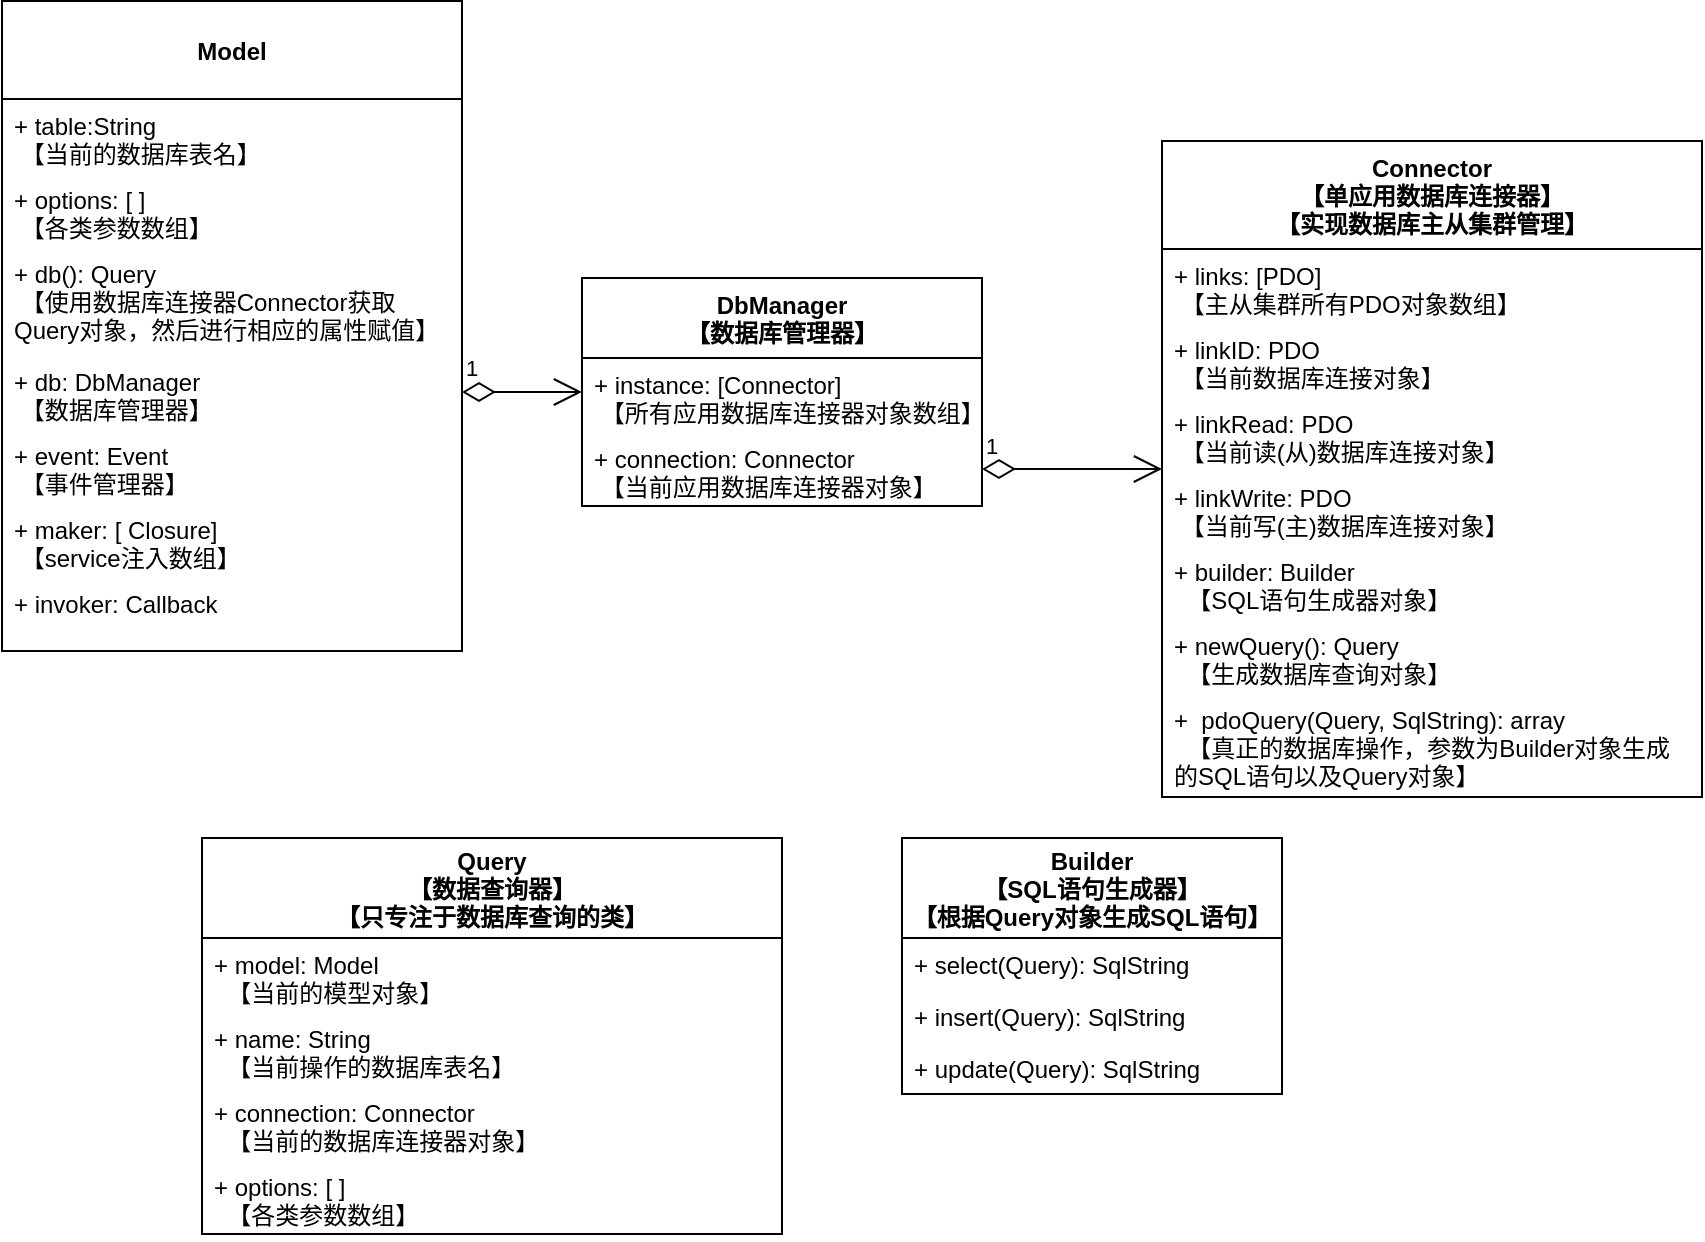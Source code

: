<mxfile version="20.8.16" type="device"><diagram name="第 1 页" id="ydLH8v3oJ8I_oRVHumHn"><mxGraphModel dx="1036" dy="606" grid="1" gridSize="10" guides="1" tooltips="1" connect="1" arrows="1" fold="1" page="1" pageScale="1" pageWidth="3300" pageHeight="4681" math="0" shadow="0"><root><mxCell id="0"/><mxCell id="1" parent="0"/><mxCell id="z1lMBFEBe89PkjXBXftu-6" value="Connector&#10;【单应用数据库连接器】&#10;【实现数据库主从集群管理】" style="swimlane;fontStyle=1;childLayout=stackLayout;horizontal=1;startSize=54;fillColor=none;horizontalStack=0;resizeParent=1;resizeParentMax=0;resizeLast=0;collapsible=1;marginBottom=0;" vertex="1" parent="1"><mxGeometry x="730" y="211.5" width="270" height="328" as="geometry"><mxRectangle x="670" y="139" width="230" height="54" as="alternateBounds"/></mxGeometry></mxCell><mxCell id="z1lMBFEBe89PkjXBXftu-7" value="+ links: [PDO]&#10; 【主从集群所有PDO对象数组】" style="text;strokeColor=none;fillColor=none;align=left;verticalAlign=top;spacingLeft=4;spacingRight=4;overflow=hidden;rotatable=0;points=[[0,0.5],[1,0.5]];portConstraint=eastwest;" vertex="1" parent="z1lMBFEBe89PkjXBXftu-6"><mxGeometry y="54" width="270" height="37" as="geometry"/></mxCell><mxCell id="z1lMBFEBe89PkjXBXftu-8" value="+ linkID: PDO&#10; 【当前数据库连接对象】" style="text;strokeColor=none;fillColor=none;align=left;verticalAlign=top;spacingLeft=4;spacingRight=4;overflow=hidden;rotatable=0;points=[[0,0.5],[1,0.5]];portConstraint=eastwest;" vertex="1" parent="z1lMBFEBe89PkjXBXftu-6"><mxGeometry y="91" width="270" height="37" as="geometry"/></mxCell><mxCell id="z1lMBFEBe89PkjXBXftu-9" value="+ linkRead: PDO&#10; 【当前读(从)数据库连接对象】" style="text;strokeColor=none;fillColor=none;align=left;verticalAlign=top;spacingLeft=4;spacingRight=4;overflow=hidden;rotatable=0;points=[[0,0.5],[1,0.5]];portConstraint=eastwest;" vertex="1" parent="z1lMBFEBe89PkjXBXftu-6"><mxGeometry y="128" width="270" height="37" as="geometry"/></mxCell><mxCell id="z1lMBFEBe89PkjXBXftu-10" value="+ linkWrite: PDO&#10; 【当前写(主)数据库连接对象】" style="text;strokeColor=none;fillColor=none;align=left;verticalAlign=top;spacingLeft=4;spacingRight=4;overflow=hidden;rotatable=0;points=[[0,0.5],[1,0.5]];portConstraint=eastwest;" vertex="1" parent="z1lMBFEBe89PkjXBXftu-6"><mxGeometry y="165" width="270" height="37" as="geometry"/></mxCell><mxCell id="z1lMBFEBe89PkjXBXftu-60" value="+ builder: Builder&#10;  【SQL语句生成器对象】" style="text;strokeColor=none;fillColor=none;align=left;verticalAlign=top;spacingLeft=4;spacingRight=4;overflow=hidden;rotatable=0;points=[[0,0.5],[1,0.5]];portConstraint=eastwest;" vertex="1" parent="z1lMBFEBe89PkjXBXftu-6"><mxGeometry y="202" width="270" height="37" as="geometry"/></mxCell><mxCell id="z1lMBFEBe89PkjXBXftu-54" value="+ newQuery(): Query&#10;  【生成数据库查询对象】" style="text;strokeColor=none;fillColor=none;align=left;verticalAlign=top;spacingLeft=4;spacingRight=4;overflow=hidden;rotatable=0;points=[[0,0.5],[1,0.5]];portConstraint=eastwest;" vertex="1" parent="z1lMBFEBe89PkjXBXftu-6"><mxGeometry y="239" width="270" height="37" as="geometry"/></mxCell><mxCell id="z1lMBFEBe89PkjXBXftu-61" value="+  pdoQuery(Query, SqlString): array&#10;  【真正的数据库操作，参数为Builder对象生成&#10;的SQL语句以及Query对象】" style="text;strokeColor=none;fillColor=none;align=left;verticalAlign=top;spacingLeft=4;spacingRight=4;overflow=hidden;rotatable=0;points=[[0,0.5],[1,0.5]];portConstraint=eastwest;" vertex="1" parent="z1lMBFEBe89PkjXBXftu-6"><mxGeometry y="276" width="270" height="52" as="geometry"/></mxCell><mxCell id="z1lMBFEBe89PkjXBXftu-15" value="DbManager&#10;【数据库管理器】" style="swimlane;fontStyle=1;childLayout=stackLayout;horizontal=1;startSize=40;fillColor=none;horizontalStack=0;resizeParent=1;resizeParentMax=0;resizeLast=0;collapsible=1;marginBottom=0;" vertex="1" parent="1"><mxGeometry x="440" y="280" width="200" height="114" as="geometry"><mxRectangle x="380" y="146" width="140" height="40" as="alternateBounds"/></mxGeometry></mxCell><mxCell id="z1lMBFEBe89PkjXBXftu-16" value="+ instance: [Connector]&#10; 【所有应用数据库连接器对象数组】" style="text;strokeColor=none;fillColor=none;align=left;verticalAlign=top;spacingLeft=4;spacingRight=4;overflow=hidden;rotatable=0;points=[[0,0.5],[1,0.5]];portConstraint=eastwest;" vertex="1" parent="z1lMBFEBe89PkjXBXftu-15"><mxGeometry y="40" width="200" height="37" as="geometry"/></mxCell><mxCell id="z1lMBFEBe89PkjXBXftu-17" value="+ connection: Connector&#10; 【当前应用数据库连接器对象】" style="text;strokeColor=none;fillColor=none;align=left;verticalAlign=top;spacingLeft=4;spacingRight=4;overflow=hidden;rotatable=0;points=[[0,0.5],[1,0.5]];portConstraint=eastwest;" vertex="1" parent="z1lMBFEBe89PkjXBXftu-15"><mxGeometry y="77" width="200" height="37" as="geometry"/></mxCell><mxCell id="z1lMBFEBe89PkjXBXftu-32" value="Model" style="swimlane;fontStyle=1;childLayout=stackLayout;horizontal=1;startSize=49;fillColor=none;horizontalStack=0;resizeParent=1;resizeParentMax=0;resizeLast=0;collapsible=1;marginBottom=0;" vertex="1" parent="1"><mxGeometry x="150" y="141.5" width="230" height="325" as="geometry"><mxRectangle x="150" y="141.5" width="70" height="49" as="alternateBounds"/></mxGeometry></mxCell><mxCell id="z1lMBFEBe89PkjXBXftu-49" value="+ table:String&#10; 【当前的数据库表名】" style="text;strokeColor=none;fillColor=none;align=left;verticalAlign=top;spacingLeft=4;spacingRight=4;overflow=hidden;rotatable=0;points=[[0,0.5],[1,0.5]];portConstraint=eastwest;" vertex="1" parent="z1lMBFEBe89PkjXBXftu-32"><mxGeometry y="49" width="230" height="37" as="geometry"/></mxCell><mxCell id="z1lMBFEBe89PkjXBXftu-33" value="+ options: [ ]&#10; 【各类参数数组】" style="text;strokeColor=none;fillColor=none;align=left;verticalAlign=top;spacingLeft=4;spacingRight=4;overflow=hidden;rotatable=0;points=[[0,0.5],[1,0.5]];portConstraint=eastwest;" vertex="1" parent="z1lMBFEBe89PkjXBXftu-32"><mxGeometry y="86" width="230" height="37" as="geometry"/></mxCell><mxCell id="z1lMBFEBe89PkjXBXftu-35" value="+ db(): Query&#10; 【使用数据库连接器Connector获取&#10;Query对象，然后进行相应的属性赋值】" style="text;strokeColor=none;fillColor=none;align=left;verticalAlign=top;spacingLeft=4;spacingRight=4;overflow=hidden;rotatable=0;points=[[0,0.5],[1,0.5]];portConstraint=eastwest;" vertex="1" parent="z1lMBFEBe89PkjXBXftu-32"><mxGeometry y="123" width="230" height="54" as="geometry"/></mxCell><mxCell id="z1lMBFEBe89PkjXBXftu-34" value="+ db: DbManager&#10; 【数据库管理器】" style="text;strokeColor=none;fillColor=none;align=left;verticalAlign=top;spacingLeft=4;spacingRight=4;overflow=hidden;rotatable=0;points=[[0,0.5],[1,0.5]];portConstraint=eastwest;" vertex="1" parent="z1lMBFEBe89PkjXBXftu-32"><mxGeometry y="177" width="230" height="37" as="geometry"/></mxCell><mxCell id="z1lMBFEBe89PkjXBXftu-42" value="+ event: Event&#10; 【事件管理器】" style="text;strokeColor=none;fillColor=none;align=left;verticalAlign=top;spacingLeft=4;spacingRight=4;overflow=hidden;rotatable=0;points=[[0,0.5],[1,0.5]];portConstraint=eastwest;" vertex="1" parent="z1lMBFEBe89PkjXBXftu-32"><mxGeometry y="214" width="230" height="37" as="geometry"/></mxCell><mxCell id="z1lMBFEBe89PkjXBXftu-41" value="+ maker: [ Closure]&#10; 【service注入数组】" style="text;strokeColor=none;fillColor=none;align=left;verticalAlign=top;spacingLeft=4;spacingRight=4;overflow=hidden;rotatable=0;points=[[0,0.5],[1,0.5]];portConstraint=eastwest;" vertex="1" parent="z1lMBFEBe89PkjXBXftu-32"><mxGeometry y="251" width="230" height="37" as="geometry"/></mxCell><mxCell id="z1lMBFEBe89PkjXBXftu-40" value="+ invoker: Callback" style="text;strokeColor=none;fillColor=none;align=left;verticalAlign=top;spacingLeft=4;spacingRight=4;overflow=hidden;rotatable=0;points=[[0,0.5],[1,0.5]];portConstraint=eastwest;" vertex="1" parent="z1lMBFEBe89PkjXBXftu-32"><mxGeometry y="288" width="230" height="37" as="geometry"/></mxCell><mxCell id="z1lMBFEBe89PkjXBXftu-39" value="1" style="endArrow=open;html=1;endSize=12;startArrow=diamondThin;startSize=14;startFill=0;edgeStyle=orthogonalEdgeStyle;align=left;verticalAlign=bottom;rounded=0;exitX=1;exitY=0.5;exitDx=0;exitDy=0;entryX=0;entryY=0.5;entryDx=0;entryDy=0;" edge="1" parent="1" source="z1lMBFEBe89PkjXBXftu-17" target="z1lMBFEBe89PkjXBXftu-6"><mxGeometry x="-1" y="3" relative="1" as="geometry"><mxPoint x="610" y="380" as="sourcePoint"/><mxPoint x="650" y="166" as="targetPoint"/></mxGeometry></mxCell><mxCell id="z1lMBFEBe89PkjXBXftu-43" value="1" style="endArrow=open;html=1;endSize=12;startArrow=diamondThin;startSize=14;startFill=0;edgeStyle=orthogonalEdgeStyle;align=left;verticalAlign=bottom;rounded=0;entryX=0;entryY=0.5;entryDx=0;entryDy=0;" edge="1" parent="1" source="z1lMBFEBe89PkjXBXftu-34" target="z1lMBFEBe89PkjXBXftu-15"><mxGeometry x="-1" y="3" relative="1" as="geometry"><mxPoint x="440" y="330" as="sourcePoint"/><mxPoint x="360" y="165" as="targetPoint"/></mxGeometry></mxCell><mxCell id="z1lMBFEBe89PkjXBXftu-50" value="Query&#10;【数据查询器】&#10;【只专注于数据库查询的类】" style="swimlane;fontStyle=1;childLayout=stackLayout;horizontal=1;startSize=50;fillColor=none;horizontalStack=0;resizeParent=1;resizeParentMax=0;resizeLast=0;collapsible=1;marginBottom=0;" vertex="1" parent="1"><mxGeometry x="250" y="560" width="290" height="198" as="geometry"><mxRectangle x="1000" y="330" width="120" height="40" as="alternateBounds"/></mxGeometry></mxCell><mxCell id="z1lMBFEBe89PkjXBXftu-51" value="+ model: Model&#10;  【当前的模型对象】" style="text;strokeColor=none;fillColor=none;align=left;verticalAlign=top;spacingLeft=4;spacingRight=4;overflow=hidden;rotatable=0;points=[[0,0.5],[1,0.5]];portConstraint=eastwest;" vertex="1" parent="z1lMBFEBe89PkjXBXftu-50"><mxGeometry y="50" width="290" height="37" as="geometry"/></mxCell><mxCell id="z1lMBFEBe89PkjXBXftu-52" value="+ name: String&#10;  【当前操作的数据库表名】" style="text;strokeColor=none;fillColor=none;align=left;verticalAlign=top;spacingLeft=4;spacingRight=4;overflow=hidden;rotatable=0;points=[[0,0.5],[1,0.5]];portConstraint=eastwest;" vertex="1" parent="z1lMBFEBe89PkjXBXftu-50"><mxGeometry y="87" width="290" height="37" as="geometry"/></mxCell><mxCell id="z1lMBFEBe89PkjXBXftu-53" value="+ connection: Connector&#10;  【当前的数据库连接器对象】" style="text;strokeColor=none;fillColor=none;align=left;verticalAlign=top;spacingLeft=4;spacingRight=4;overflow=hidden;rotatable=0;points=[[0,0.5],[1,0.5]];portConstraint=eastwest;" vertex="1" parent="z1lMBFEBe89PkjXBXftu-50"><mxGeometry y="124" width="290" height="37" as="geometry"/></mxCell><mxCell id="z1lMBFEBe89PkjXBXftu-55" value="+ options: [ ]&#10;  【各类参数数组】" style="text;strokeColor=none;fillColor=none;align=left;verticalAlign=top;spacingLeft=4;spacingRight=4;overflow=hidden;rotatable=0;points=[[0,0.5],[1,0.5]];portConstraint=eastwest;" vertex="1" parent="z1lMBFEBe89PkjXBXftu-50"><mxGeometry y="161" width="290" height="37" as="geometry"/></mxCell><mxCell id="z1lMBFEBe89PkjXBXftu-56" value="Builder&#10;【SQL语句生成器】&#10;【根据Query对象生成SQL语句】" style="swimlane;fontStyle=1;childLayout=stackLayout;horizontal=1;startSize=50;fillColor=none;horizontalStack=0;resizeParent=1;resizeParentMax=0;resizeLast=0;collapsible=1;marginBottom=0;" vertex="1" parent="1"><mxGeometry x="600" y="560" width="190" height="128" as="geometry"/></mxCell><mxCell id="z1lMBFEBe89PkjXBXftu-57" value="+ select(Query): SqlString" style="text;strokeColor=none;fillColor=none;align=left;verticalAlign=top;spacingLeft=4;spacingRight=4;overflow=hidden;rotatable=0;points=[[0,0.5],[1,0.5]];portConstraint=eastwest;" vertex="1" parent="z1lMBFEBe89PkjXBXftu-56"><mxGeometry y="50" width="190" height="26" as="geometry"/></mxCell><mxCell id="z1lMBFEBe89PkjXBXftu-58" value="+ insert(Query): SqlString" style="text;strokeColor=none;fillColor=none;align=left;verticalAlign=top;spacingLeft=4;spacingRight=4;overflow=hidden;rotatable=0;points=[[0,0.5],[1,0.5]];portConstraint=eastwest;" vertex="1" parent="z1lMBFEBe89PkjXBXftu-56"><mxGeometry y="76" width="190" height="26" as="geometry"/></mxCell><mxCell id="z1lMBFEBe89PkjXBXftu-59" value="+ update(Query): SqlString" style="text;strokeColor=none;fillColor=none;align=left;verticalAlign=top;spacingLeft=4;spacingRight=4;overflow=hidden;rotatable=0;points=[[0,0.5],[1,0.5]];portConstraint=eastwest;" vertex="1" parent="z1lMBFEBe89PkjXBXftu-56"><mxGeometry y="102" width="190" height="26" as="geometry"/></mxCell></root></mxGraphModel></diagram></mxfile>